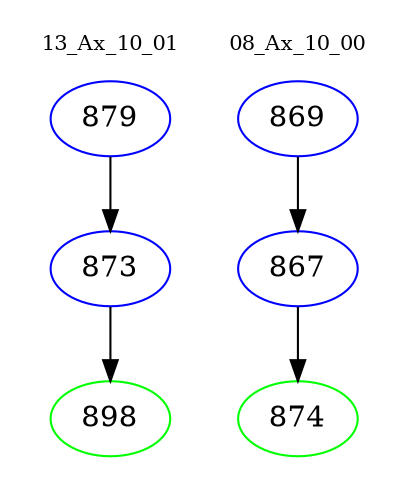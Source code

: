 digraph{
subgraph cluster_0 {
color = white
label = "13_Ax_10_01";
fontsize=10;
T0_879 [label="879", color="blue"]
T0_879 -> T0_873 [color="black"]
T0_873 [label="873", color="blue"]
T0_873 -> T0_898 [color="black"]
T0_898 [label="898", color="green"]
}
subgraph cluster_1 {
color = white
label = "08_Ax_10_00";
fontsize=10;
T1_869 [label="869", color="blue"]
T1_869 -> T1_867 [color="black"]
T1_867 [label="867", color="blue"]
T1_867 -> T1_874 [color="black"]
T1_874 [label="874", color="green"]
}
}
